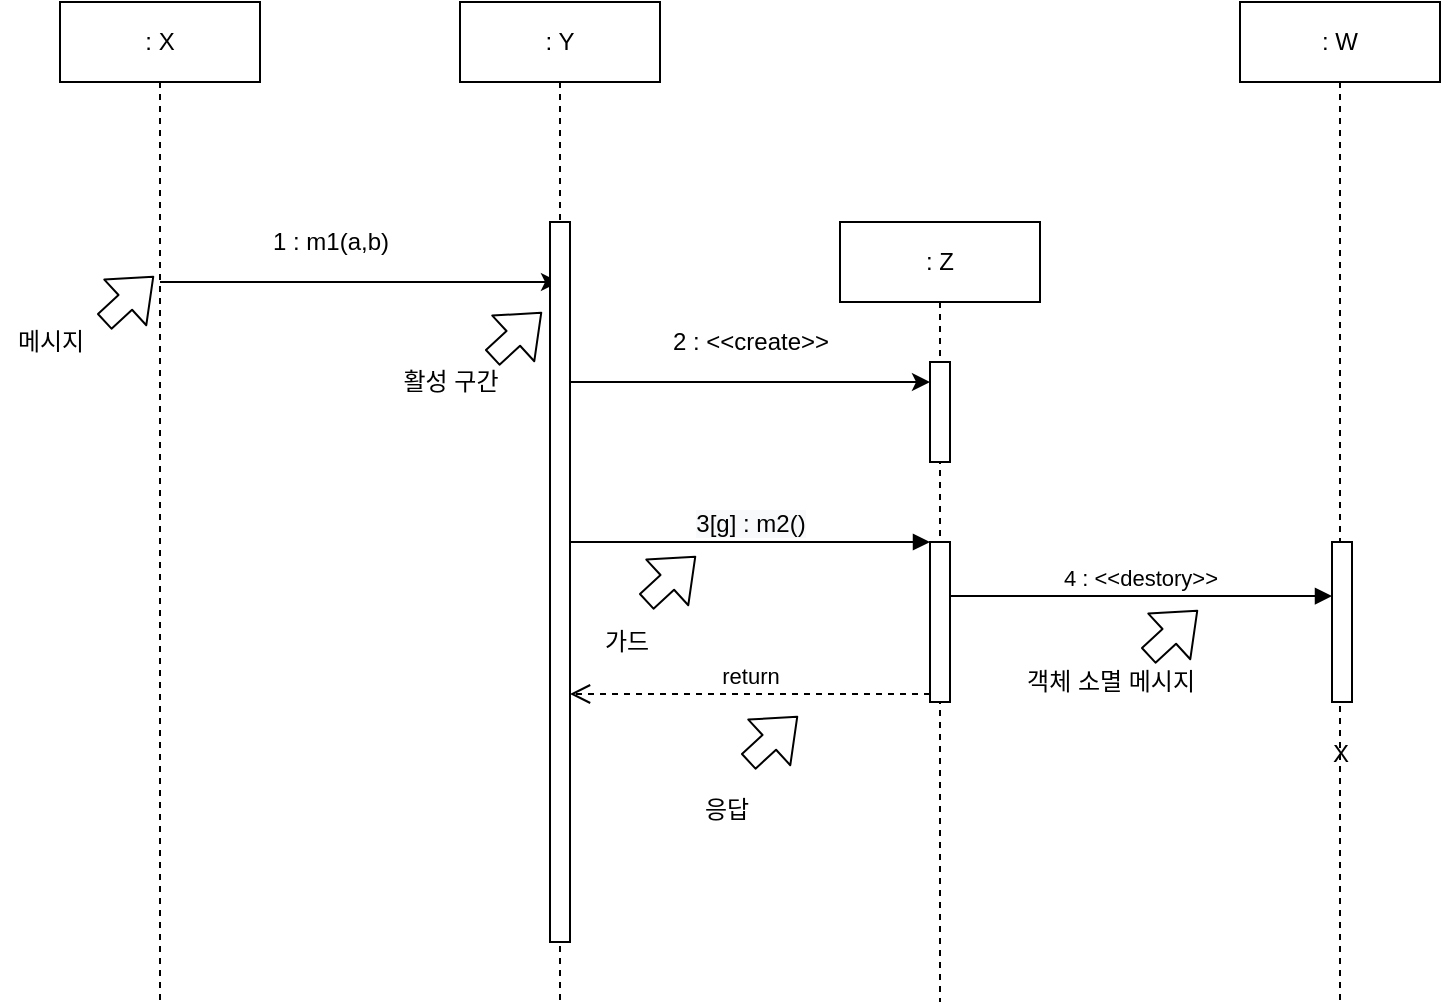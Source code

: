 <mxfile version="14.4.3" type="device"><diagram id="J_w2I86-X_j_i8EO14hX" name="페이지-1"><mxGraphModel dx="1024" dy="592" grid="0" gridSize="10" guides="1" tooltips="1" connect="1" arrows="1" fold="1" page="0" pageScale="1" pageWidth="827" pageHeight="1169" math="0" shadow="0"><root><mxCell id="0"/><mxCell id="1" parent="0"/><mxCell id="I8irDU7x9PvukgRnqWX3-6" value="" style="edgeStyle=orthogonalEdgeStyle;rounded=0;orthogonalLoop=1;jettySize=auto;html=1;" parent="1" source="I8irDU7x9PvukgRnqWX3-1" target="I8irDU7x9PvukgRnqWX3-2" edge="1"><mxGeometry relative="1" as="geometry"><Array as="points"><mxPoint x="160" y="260"/><mxPoint x="160" y="260"/></Array></mxGeometry></mxCell><mxCell id="I8irDU7x9PvukgRnqWX3-1" value=": X" style="shape=umlLifeline;perimeter=lifelinePerimeter;whiteSpace=wrap;html=1;container=1;collapsible=0;recursiveResize=0;outlineConnect=0;" parent="1" vertex="1"><mxGeometry x="40" y="120" width="100" height="500" as="geometry"/></mxCell><mxCell id="I8irDU7x9PvukgRnqWX3-2" value=": Y" style="shape=umlLifeline;perimeter=lifelinePerimeter;whiteSpace=wrap;html=1;container=1;collapsible=0;recursiveResize=0;outlineConnect=0;" parent="1" vertex="1"><mxGeometry x="240" y="120" width="100" height="500" as="geometry"/></mxCell><mxCell id="I8irDU7x9PvukgRnqWX3-5" value="" style="html=1;points=[];perimeter=orthogonalPerimeter;" parent="I8irDU7x9PvukgRnqWX3-2" vertex="1"><mxGeometry x="45" y="110" width="10" height="360" as="geometry"/></mxCell><mxCell id="I8irDU7x9PvukgRnqWX3-3" value=": W" style="shape=umlLifeline;perimeter=lifelinePerimeter;whiteSpace=wrap;html=1;container=1;collapsible=0;recursiveResize=0;outlineConnect=0;" parent="1" vertex="1"><mxGeometry x="630" y="120" width="100" height="500" as="geometry"/></mxCell><mxCell id="I8irDU7x9PvukgRnqWX3-24" value="" style="html=1;points=[];perimeter=orthogonalPerimeter;" parent="I8irDU7x9PvukgRnqWX3-3" vertex="1"><mxGeometry x="46" y="270" width="10" height="80" as="geometry"/></mxCell><mxCell id="I8irDU7x9PvukgRnqWX3-4" value=": Z" style="shape=umlLifeline;perimeter=lifelinePerimeter;whiteSpace=wrap;html=1;container=1;collapsible=0;recursiveResize=0;outlineConnect=0;" parent="1" vertex="1"><mxGeometry x="430" y="230" width="100" height="390" as="geometry"/></mxCell><mxCell id="I8irDU7x9PvukgRnqWX3-8" value="" style="html=1;points=[];perimeter=orthogonalPerimeter;" parent="I8irDU7x9PvukgRnqWX3-4" vertex="1"><mxGeometry x="45" y="70" width="10" height="50" as="geometry"/></mxCell><mxCell id="I8irDU7x9PvukgRnqWX3-18" value="" style="html=1;points=[];perimeter=orthogonalPerimeter;" parent="I8irDU7x9PvukgRnqWX3-4" vertex="1"><mxGeometry x="45" y="160" width="10" height="80" as="geometry"/></mxCell><mxCell id="I8irDU7x9PvukgRnqWX3-7" value="1 : m1(a,b)" style="text;html=1;align=center;verticalAlign=middle;resizable=0;points=[];autosize=1;" parent="1" vertex="1"><mxGeometry x="140" y="230" width="70" height="20" as="geometry"/></mxCell><mxCell id="I8irDU7x9PvukgRnqWX3-9" style="edgeStyle=orthogonalEdgeStyle;rounded=0;orthogonalLoop=1;jettySize=auto;html=1;" parent="1" source="I8irDU7x9PvukgRnqWX3-5" target="I8irDU7x9PvukgRnqWX3-8" edge="1"><mxGeometry relative="1" as="geometry"><Array as="points"><mxPoint x="360" y="310"/><mxPoint x="360" y="310"/></Array></mxGeometry></mxCell><mxCell id="I8irDU7x9PvukgRnqWX3-10" value="2 : &amp;lt;&amp;lt;create&amp;gt;&amp;gt;" style="text;html=1;align=center;verticalAlign=middle;resizable=0;points=[];autosize=1;" parent="1" vertex="1"><mxGeometry x="340" y="280" width="90" height="20" as="geometry"/></mxCell><mxCell id="I8irDU7x9PvukgRnqWX3-19" value="&lt;span style=&quot;font-size: 12px ; background-color: rgb(248 , 249 , 250)&quot;&gt;3[g] : m2()&lt;/span&gt;" style="html=1;verticalAlign=bottom;endArrow=block;entryX=0;entryY=0;" parent="1" source="I8irDU7x9PvukgRnqWX3-5" target="I8irDU7x9PvukgRnqWX3-18" edge="1"><mxGeometry relative="1" as="geometry"><mxPoint x="300" y="320" as="sourcePoint"/></mxGeometry></mxCell><mxCell id="I8irDU7x9PvukgRnqWX3-20" value="return" style="html=1;verticalAlign=bottom;endArrow=open;dashed=1;endSize=8;exitX=0;exitY=0.95;" parent="1" source="I8irDU7x9PvukgRnqWX3-18" target="I8irDU7x9PvukgRnqWX3-5" edge="1"><mxGeometry relative="1" as="geometry"><mxPoint x="300" y="396" as="targetPoint"/></mxGeometry></mxCell><mxCell id="I8irDU7x9PvukgRnqWX3-25" value="4 : &amp;lt;&amp;lt;destory&amp;gt;&amp;gt;" style="html=1;verticalAlign=bottom;endArrow=block;exitX=0.98;exitY=0.338;exitDx=0;exitDy=0;exitPerimeter=0;" parent="1" source="I8irDU7x9PvukgRnqWX3-18" target="I8irDU7x9PvukgRnqWX3-24" edge="1"><mxGeometry relative="1" as="geometry"><mxPoint x="606" y="390" as="sourcePoint"/></mxGeometry></mxCell><mxCell id="I8irDU7x9PvukgRnqWX3-27" value="메시지" style="text;html=1;align=center;verticalAlign=middle;resizable=0;points=[];autosize=1;" parent="1" vertex="1"><mxGeometry x="10" y="280" width="50" height="20" as="geometry"/></mxCell><mxCell id="I8irDU7x9PvukgRnqWX3-29" value="활성 구간" style="text;html=1;align=center;verticalAlign=middle;resizable=0;points=[];autosize=1;" parent="1" vertex="1"><mxGeometry x="200" y="300" width="70" height="20" as="geometry"/></mxCell><mxCell id="I8irDU7x9PvukgRnqWX3-30" value="가드" style="text;html=1;align=center;verticalAlign=middle;resizable=0;points=[];autosize=1;" parent="1" vertex="1"><mxGeometry x="303" y="430" width="40" height="20" as="geometry"/></mxCell><mxCell id="I8irDU7x9PvukgRnqWX3-31" value="응답" style="text;html=1;align=center;verticalAlign=middle;resizable=0;points=[];autosize=1;" parent="1" vertex="1"><mxGeometry x="353" y="514" width="40" height="20" as="geometry"/></mxCell><mxCell id="I8irDU7x9PvukgRnqWX3-32" value="객체 소멸 메시지" style="text;html=1;align=center;verticalAlign=middle;resizable=0;points=[];autosize=1;" parent="1" vertex="1"><mxGeometry x="510" y="450" width="110" height="20" as="geometry"/></mxCell><mxCell id="I8irDU7x9PvukgRnqWX3-34" value="" style="shape=flexArrow;endArrow=classic;html=1;" parent="1" edge="1"><mxGeometry width="50" height="50" relative="1" as="geometry"><mxPoint x="62" y="280" as="sourcePoint"/><mxPoint x="87" y="257" as="targetPoint"/></mxGeometry></mxCell><mxCell id="I8irDU7x9PvukgRnqWX3-37" value="" style="shape=flexArrow;endArrow=classic;html=1;" parent="1" edge="1"><mxGeometry width="50" height="50" relative="1" as="geometry"><mxPoint x="256" y="298" as="sourcePoint"/><mxPoint x="281" y="275" as="targetPoint"/></mxGeometry></mxCell><mxCell id="I8irDU7x9PvukgRnqWX3-38" value="" style="shape=flexArrow;endArrow=classic;html=1;" parent="1" edge="1"><mxGeometry width="50" height="50" relative="1" as="geometry"><mxPoint x="333" y="420" as="sourcePoint"/><mxPoint x="358" y="397" as="targetPoint"/></mxGeometry></mxCell><mxCell id="I8irDU7x9PvukgRnqWX3-39" value="" style="shape=flexArrow;endArrow=classic;html=1;" parent="1" edge="1"><mxGeometry width="50" height="50" relative="1" as="geometry"><mxPoint x="384" y="500" as="sourcePoint"/><mxPoint x="409" y="477" as="targetPoint"/></mxGeometry></mxCell><mxCell id="I8irDU7x9PvukgRnqWX3-40" value="" style="shape=flexArrow;endArrow=classic;html=1;" parent="1" edge="1"><mxGeometry width="50" height="50" relative="1" as="geometry"><mxPoint x="584" y="447" as="sourcePoint"/><mxPoint x="609" y="424" as="targetPoint"/></mxGeometry></mxCell><mxCell id="0QYVNUlA_cWJdUeKGT_J-1" value="X" style="text;html=1;align=center;verticalAlign=middle;resizable=0;points=[];autosize=1;" vertex="1" parent="1"><mxGeometry x="671" y="487" width="18" height="18" as="geometry"/></mxCell></root></mxGraphModel></diagram></mxfile>